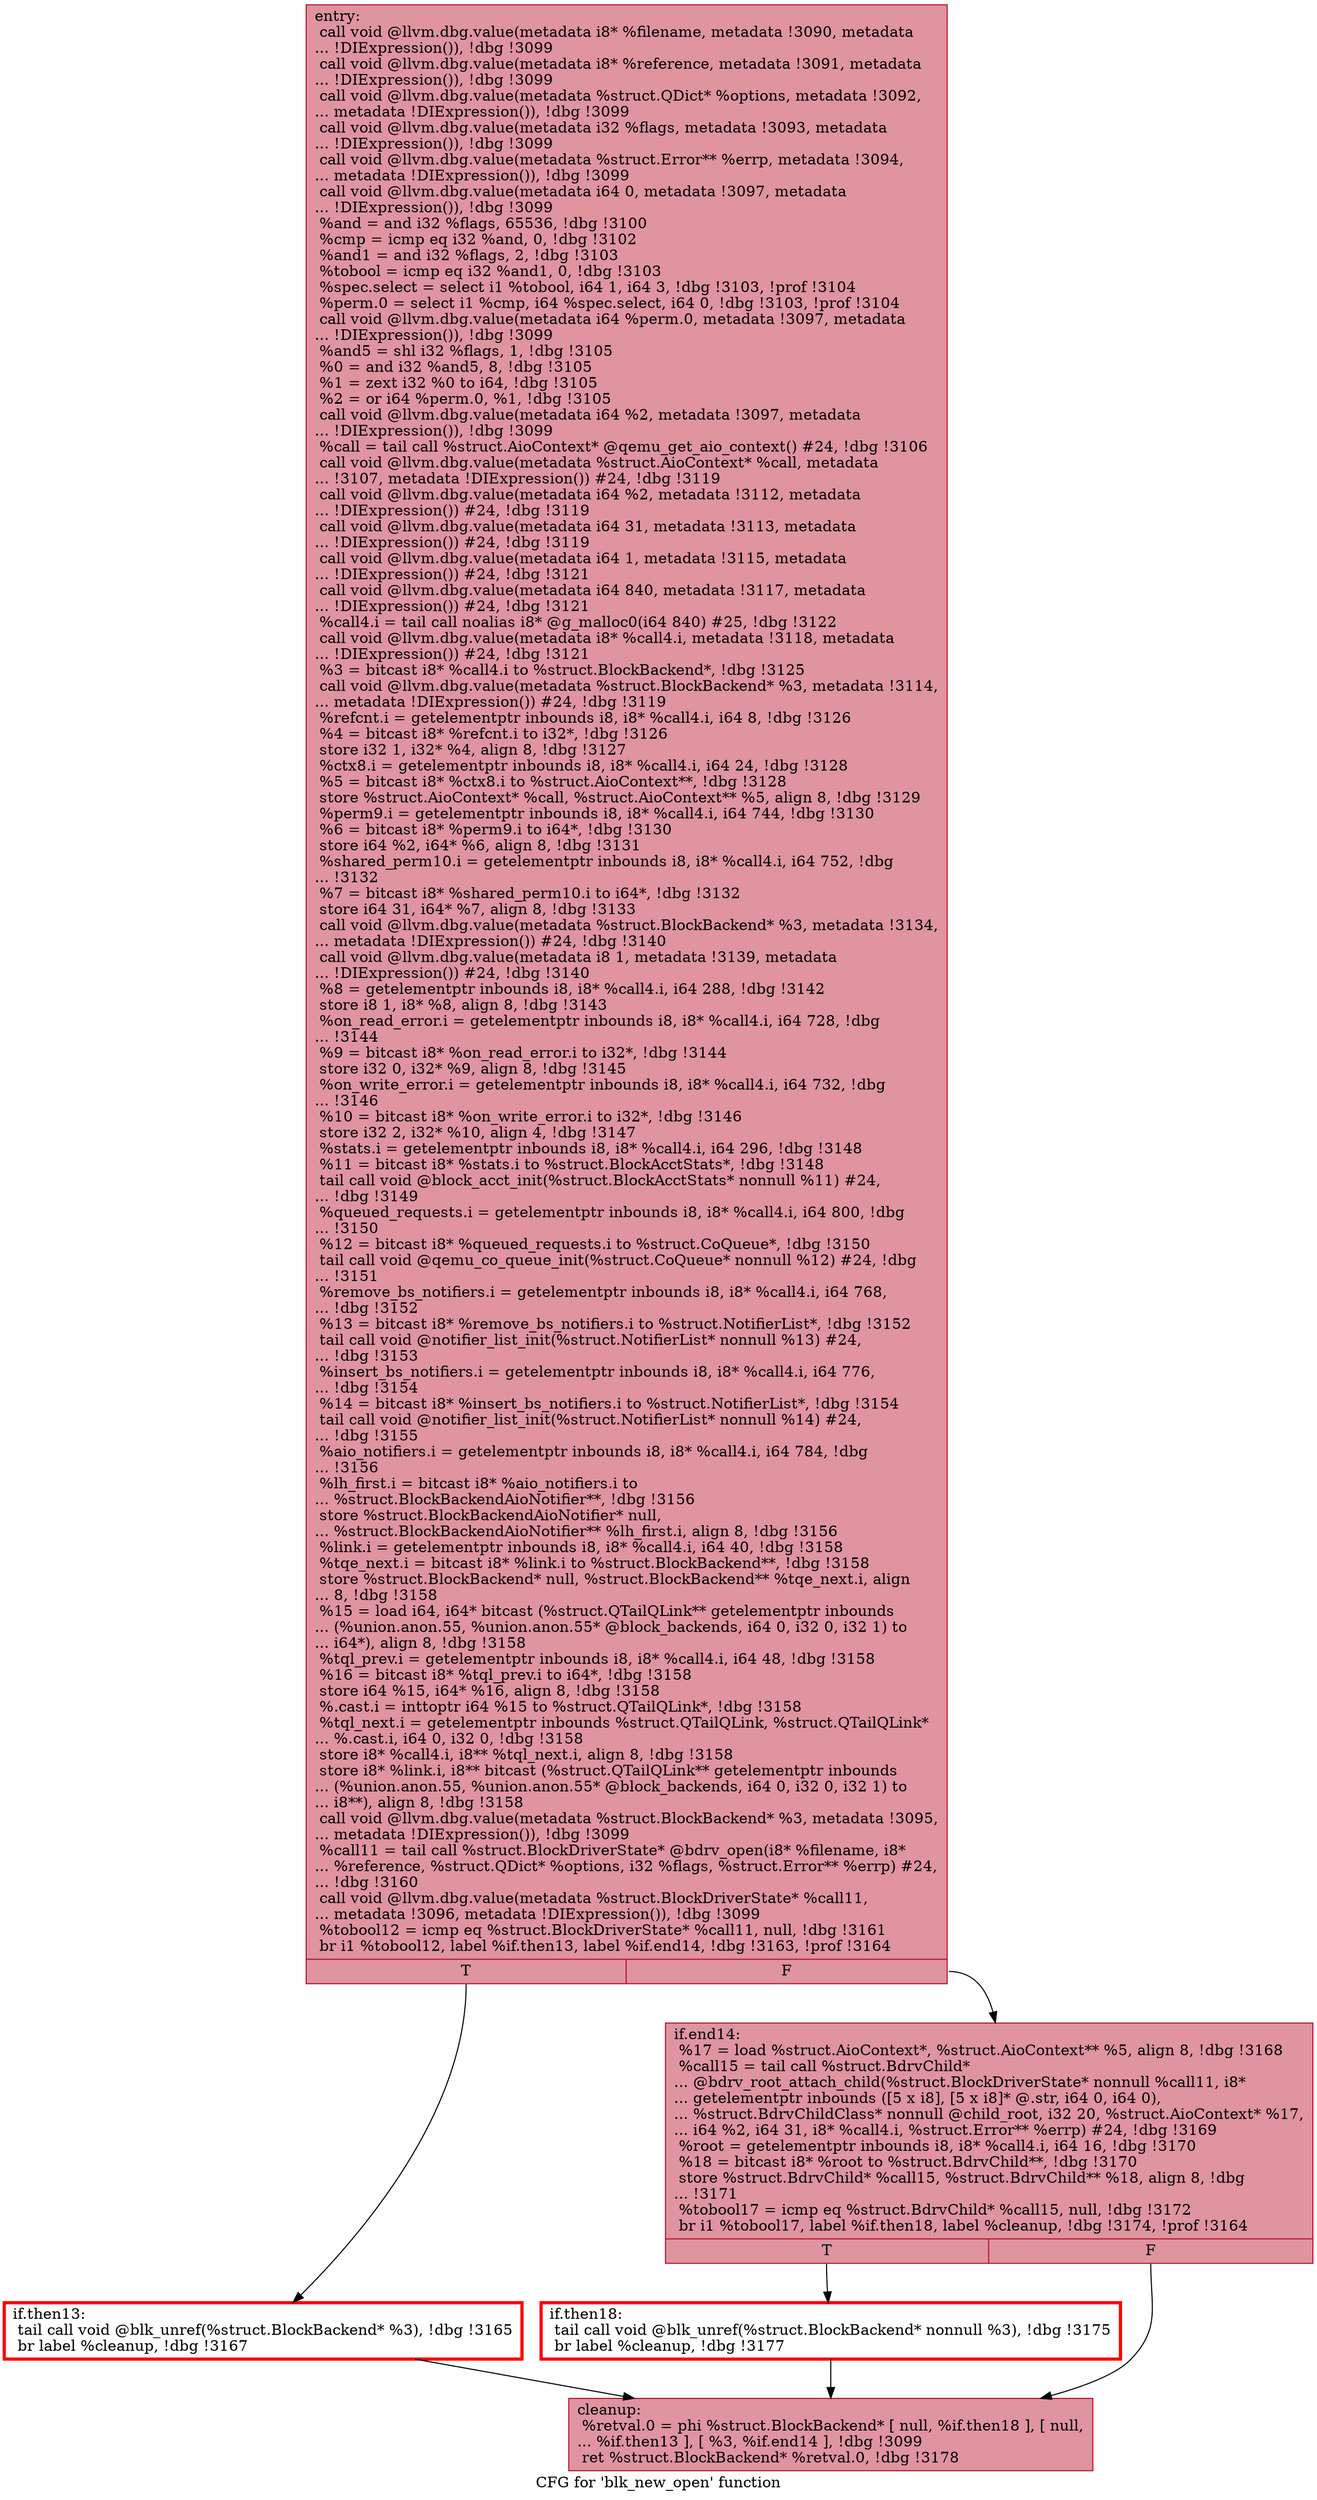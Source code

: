 digraph "CFG for 'blk_new_open' function" {
	label="CFG for 'blk_new_open' function";

	Node0x55d70fb87320 [shape=record,color="#b70d28ff", style=filled, fillcolor="#b70d2870",label="{entry:\l  call void @llvm.dbg.value(metadata i8* %filename, metadata !3090, metadata\l... !DIExpression()), !dbg !3099\l  call void @llvm.dbg.value(metadata i8* %reference, metadata !3091, metadata\l... !DIExpression()), !dbg !3099\l  call void @llvm.dbg.value(metadata %struct.QDict* %options, metadata !3092,\l... metadata !DIExpression()), !dbg !3099\l  call void @llvm.dbg.value(metadata i32 %flags, metadata !3093, metadata\l... !DIExpression()), !dbg !3099\l  call void @llvm.dbg.value(metadata %struct.Error** %errp, metadata !3094,\l... metadata !DIExpression()), !dbg !3099\l  call void @llvm.dbg.value(metadata i64 0, metadata !3097, metadata\l... !DIExpression()), !dbg !3099\l  %and = and i32 %flags, 65536, !dbg !3100\l  %cmp = icmp eq i32 %and, 0, !dbg !3102\l  %and1 = and i32 %flags, 2, !dbg !3103\l  %tobool = icmp eq i32 %and1, 0, !dbg !3103\l  %spec.select = select i1 %tobool, i64 1, i64 3, !dbg !3103, !prof !3104\l  %perm.0 = select i1 %cmp, i64 %spec.select, i64 0, !dbg !3103, !prof !3104\l  call void @llvm.dbg.value(metadata i64 %perm.0, metadata !3097, metadata\l... !DIExpression()), !dbg !3099\l  %and5 = shl i32 %flags, 1, !dbg !3105\l  %0 = and i32 %and5, 8, !dbg !3105\l  %1 = zext i32 %0 to i64, !dbg !3105\l  %2 = or i64 %perm.0, %1, !dbg !3105\l  call void @llvm.dbg.value(metadata i64 %2, metadata !3097, metadata\l... !DIExpression()), !dbg !3099\l  %call = tail call %struct.AioContext* @qemu_get_aio_context() #24, !dbg !3106\l  call void @llvm.dbg.value(metadata %struct.AioContext* %call, metadata\l... !3107, metadata !DIExpression()) #24, !dbg !3119\l  call void @llvm.dbg.value(metadata i64 %2, metadata !3112, metadata\l... !DIExpression()) #24, !dbg !3119\l  call void @llvm.dbg.value(metadata i64 31, metadata !3113, metadata\l... !DIExpression()) #24, !dbg !3119\l  call void @llvm.dbg.value(metadata i64 1, metadata !3115, metadata\l... !DIExpression()) #24, !dbg !3121\l  call void @llvm.dbg.value(metadata i64 840, metadata !3117, metadata\l... !DIExpression()) #24, !dbg !3121\l  %call4.i = tail call noalias i8* @g_malloc0(i64 840) #25, !dbg !3122\l  call void @llvm.dbg.value(metadata i8* %call4.i, metadata !3118, metadata\l... !DIExpression()) #24, !dbg !3121\l  %3 = bitcast i8* %call4.i to %struct.BlockBackend*, !dbg !3125\l  call void @llvm.dbg.value(metadata %struct.BlockBackend* %3, metadata !3114,\l... metadata !DIExpression()) #24, !dbg !3119\l  %refcnt.i = getelementptr inbounds i8, i8* %call4.i, i64 8, !dbg !3126\l  %4 = bitcast i8* %refcnt.i to i32*, !dbg !3126\l  store i32 1, i32* %4, align 8, !dbg !3127\l  %ctx8.i = getelementptr inbounds i8, i8* %call4.i, i64 24, !dbg !3128\l  %5 = bitcast i8* %ctx8.i to %struct.AioContext**, !dbg !3128\l  store %struct.AioContext* %call, %struct.AioContext** %5, align 8, !dbg !3129\l  %perm9.i = getelementptr inbounds i8, i8* %call4.i, i64 744, !dbg !3130\l  %6 = bitcast i8* %perm9.i to i64*, !dbg !3130\l  store i64 %2, i64* %6, align 8, !dbg !3131\l  %shared_perm10.i = getelementptr inbounds i8, i8* %call4.i, i64 752, !dbg\l... !3132\l  %7 = bitcast i8* %shared_perm10.i to i64*, !dbg !3132\l  store i64 31, i64* %7, align 8, !dbg !3133\l  call void @llvm.dbg.value(metadata %struct.BlockBackend* %3, metadata !3134,\l... metadata !DIExpression()) #24, !dbg !3140\l  call void @llvm.dbg.value(metadata i8 1, metadata !3139, metadata\l... !DIExpression()) #24, !dbg !3140\l  %8 = getelementptr inbounds i8, i8* %call4.i, i64 288, !dbg !3142\l  store i8 1, i8* %8, align 8, !dbg !3143\l  %on_read_error.i = getelementptr inbounds i8, i8* %call4.i, i64 728, !dbg\l... !3144\l  %9 = bitcast i8* %on_read_error.i to i32*, !dbg !3144\l  store i32 0, i32* %9, align 8, !dbg !3145\l  %on_write_error.i = getelementptr inbounds i8, i8* %call4.i, i64 732, !dbg\l... !3146\l  %10 = bitcast i8* %on_write_error.i to i32*, !dbg !3146\l  store i32 2, i32* %10, align 4, !dbg !3147\l  %stats.i = getelementptr inbounds i8, i8* %call4.i, i64 296, !dbg !3148\l  %11 = bitcast i8* %stats.i to %struct.BlockAcctStats*, !dbg !3148\l  tail call void @block_acct_init(%struct.BlockAcctStats* nonnull %11) #24,\l... !dbg !3149\l  %queued_requests.i = getelementptr inbounds i8, i8* %call4.i, i64 800, !dbg\l... !3150\l  %12 = bitcast i8* %queued_requests.i to %struct.CoQueue*, !dbg !3150\l  tail call void @qemu_co_queue_init(%struct.CoQueue* nonnull %12) #24, !dbg\l... !3151\l  %remove_bs_notifiers.i = getelementptr inbounds i8, i8* %call4.i, i64 768,\l... !dbg !3152\l  %13 = bitcast i8* %remove_bs_notifiers.i to %struct.NotifierList*, !dbg !3152\l  tail call void @notifier_list_init(%struct.NotifierList* nonnull %13) #24,\l... !dbg !3153\l  %insert_bs_notifiers.i = getelementptr inbounds i8, i8* %call4.i, i64 776,\l... !dbg !3154\l  %14 = bitcast i8* %insert_bs_notifiers.i to %struct.NotifierList*, !dbg !3154\l  tail call void @notifier_list_init(%struct.NotifierList* nonnull %14) #24,\l... !dbg !3155\l  %aio_notifiers.i = getelementptr inbounds i8, i8* %call4.i, i64 784, !dbg\l... !3156\l  %lh_first.i = bitcast i8* %aio_notifiers.i to\l... %struct.BlockBackendAioNotifier**, !dbg !3156\l  store %struct.BlockBackendAioNotifier* null,\l... %struct.BlockBackendAioNotifier** %lh_first.i, align 8, !dbg !3156\l  %link.i = getelementptr inbounds i8, i8* %call4.i, i64 40, !dbg !3158\l  %tqe_next.i = bitcast i8* %link.i to %struct.BlockBackend**, !dbg !3158\l  store %struct.BlockBackend* null, %struct.BlockBackend** %tqe_next.i, align\l... 8, !dbg !3158\l  %15 = load i64, i64* bitcast (%struct.QTailQLink** getelementptr inbounds\l... (%union.anon.55, %union.anon.55* @block_backends, i64 0, i32 0, i32 1) to\l... i64*), align 8, !dbg !3158\l  %tql_prev.i = getelementptr inbounds i8, i8* %call4.i, i64 48, !dbg !3158\l  %16 = bitcast i8* %tql_prev.i to i64*, !dbg !3158\l  store i64 %15, i64* %16, align 8, !dbg !3158\l  %.cast.i = inttoptr i64 %15 to %struct.QTailQLink*, !dbg !3158\l  %tql_next.i = getelementptr inbounds %struct.QTailQLink, %struct.QTailQLink*\l... %.cast.i, i64 0, i32 0, !dbg !3158\l  store i8* %call4.i, i8** %tql_next.i, align 8, !dbg !3158\l  store i8* %link.i, i8** bitcast (%struct.QTailQLink** getelementptr inbounds\l... (%union.anon.55, %union.anon.55* @block_backends, i64 0, i32 0, i32 1) to\l... i8**), align 8, !dbg !3158\l  call void @llvm.dbg.value(metadata %struct.BlockBackend* %3, metadata !3095,\l... metadata !DIExpression()), !dbg !3099\l  %call11 = tail call %struct.BlockDriverState* @bdrv_open(i8* %filename, i8*\l... %reference, %struct.QDict* %options, i32 %flags, %struct.Error** %errp) #24,\l... !dbg !3160\l  call void @llvm.dbg.value(metadata %struct.BlockDriverState* %call11,\l... metadata !3096, metadata !DIExpression()), !dbg !3099\l  %tobool12 = icmp eq %struct.BlockDriverState* %call11, null, !dbg !3161\l  br i1 %tobool12, label %if.then13, label %if.end14, !dbg !3163, !prof !3164\l|{<s0>T|<s1>F}}"];
	Node0x55d70fb87320:s0 -> Node0x55d70fb8cd90;
	Node0x55d70fb87320:s1 -> Node0x55d70fb8ef10;
	Node0x55d70fb8cd90 [shape=record,penwidth=3.0, color="red",label="{if.then13:                                        \l  tail call void @blk_unref(%struct.BlockBackend* %3), !dbg !3165\l  br label %cleanup, !dbg !3167\l}"];
	Node0x55d70fb8cd90 -> Node0x55d70fb8f5a0;
	Node0x55d70fb8ef10 [shape=record,color="#b70d28ff", style=filled, fillcolor="#b70d2870",label="{if.end14:                                         \l  %17 = load %struct.AioContext*, %struct.AioContext** %5, align 8, !dbg !3168\l  %call15 = tail call %struct.BdrvChild*\l... @bdrv_root_attach_child(%struct.BlockDriverState* nonnull %call11, i8*\l... getelementptr inbounds ([5 x i8], [5 x i8]* @.str, i64 0, i64 0),\l... %struct.BdrvChildClass* nonnull @child_root, i32 20, %struct.AioContext* %17,\l... i64 %2, i64 31, i8* %call4.i, %struct.Error** %errp) #24, !dbg !3169\l  %root = getelementptr inbounds i8, i8* %call4.i, i64 16, !dbg !3170\l  %18 = bitcast i8* %root to %struct.BdrvChild**, !dbg !3170\l  store %struct.BdrvChild* %call15, %struct.BdrvChild** %18, align 8, !dbg\l... !3171\l  %tobool17 = icmp eq %struct.BdrvChild* %call15, null, !dbg !3172\l  br i1 %tobool17, label %if.then18, label %cleanup, !dbg !3174, !prof !3164\l|{<s0>T|<s1>F}}"];
	Node0x55d70fb8ef10:s0 -> Node0x55d70fb902e0;
	Node0x55d70fb8ef10:s1 -> Node0x55d70fb8f5a0;
	Node0x55d70fb902e0 [shape=record,penwidth=3.0, color="red",label="{if.then18:                                        \l  tail call void @blk_unref(%struct.BlockBackend* nonnull %3), !dbg !3175\l  br label %cleanup, !dbg !3177\l}"];
	Node0x55d70fb902e0 -> Node0x55d70fb8f5a0;
	Node0x55d70fb8f5a0 [shape=record,color="#b70d28ff", style=filled, fillcolor="#b70d2870",label="{cleanup:                                          \l  %retval.0 = phi %struct.BlockBackend* [ null, %if.then18 ], [ null,\l... %if.then13 ], [ %3, %if.end14 ], !dbg !3099\l  ret %struct.BlockBackend* %retval.0, !dbg !3178\l}"];
}
